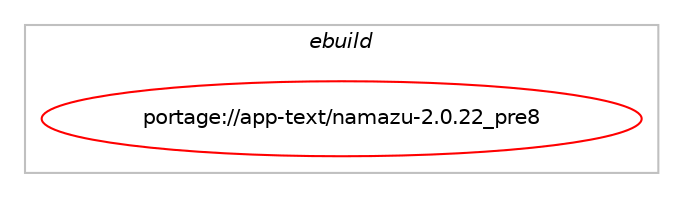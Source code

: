 digraph prolog {

# *************
# Graph options
# *************

newrank=true;
concentrate=true;
compound=true;
graph [rankdir=LR,fontname=Helvetica,fontsize=10,ranksep=1.5];#, ranksep=2.5, nodesep=0.2];
edge  [arrowhead=vee];
node  [fontname=Helvetica,fontsize=10];

# **********
# The ebuild
# **********

subgraph cluster_leftcol {
color=gray;
label=<<i>ebuild</i>>;
id [label="portage://app-text/namazu-2.0.22_pre8", color=red, width=4, href="../app-text/namazu-2.0.22_pre8.svg"];
}

# ****************
# The dependencies
# ****************

subgraph cluster_midcol {
color=gray;
label=<<i>dependencies</i>>;
subgraph cluster_compile {
fillcolor="#eeeeee";
style=filled;
label=<<i>compile</i>>;
# *** BEGIN UNKNOWN DEPENDENCY TYPE (TODO) ***
# id -> equal(use_conditional_group(positive,emacs,portage://app-text/namazu-2.0.22_pre8,[package_dependency(portage://app-text/namazu-2.0.22_pre8,install,no,app-editors,emacs,greaterequal,[23.1,,,23.1],any_different_slot,[])]))
# *** END UNKNOWN DEPENDENCY TYPE (TODO) ***

# *** BEGIN UNKNOWN DEPENDENCY TYPE (TODO) ***
# id -> equal(use_conditional_group(positive,l10n_ja,portage://app-text/namazu-2.0.22_pre8,[package_dependency(portage://app-text/namazu-2.0.22_pre8,install,no,app-i18n,nkf,none,[,,],[],[]),any_of_group([package_dependency(portage://app-text/namazu-2.0.22_pre8,install,no,dev-perl,Text-Kakasi,none,[,,],[],[]),package_dependency(portage://app-text/namazu-2.0.22_pre8,install,no,app-i18n,kakasi,none,[,,],[],[]),package_dependency(portage://app-text/namazu-2.0.22_pre8,install,no,app-text,chasen,none,[,,],[],[]),package_dependency(portage://app-text/namazu-2.0.22_pre8,install,no,app-text,mecab,none,[,,],[],[])])]))
# *** END UNKNOWN DEPENDENCY TYPE (TODO) ***

# *** BEGIN UNKNOWN DEPENDENCY TYPE (TODO) ***
# id -> equal(use_conditional_group(positive,nls,portage://app-text/namazu-2.0.22_pre8,[package_dependency(portage://app-text/namazu-2.0.22_pre8,install,no,virtual,libintl,none,[,,],[],[])]))
# *** END UNKNOWN DEPENDENCY TYPE (TODO) ***

# *** BEGIN UNKNOWN DEPENDENCY TYPE (TODO) ***
# id -> equal(use_conditional_group(positive,tk,portage://app-text/namazu-2.0.22_pre8,[package_dependency(portage://app-text/namazu-2.0.22_pre8,install,no,dev-lang,tk,none,[,,],[slot(0)],[]),package_dependency(portage://app-text/namazu-2.0.22_pre8,install,no,www-client,lynx,none,[,,],[],[])]))
# *** END UNKNOWN DEPENDENCY TYPE (TODO) ***

# *** BEGIN UNKNOWN DEPENDENCY TYPE (TODO) ***
# id -> equal(package_dependency(portage://app-text/namazu-2.0.22_pre8,install,no,dev-perl,File-MMagic,none,[,,],[],[]))
# *** END UNKNOWN DEPENDENCY TYPE (TODO) ***

}
subgraph cluster_compileandrun {
fillcolor="#eeeeee";
style=filled;
label=<<i>compile and run</i>>;
}
subgraph cluster_run {
fillcolor="#eeeeee";
style=filled;
label=<<i>run</i>>;
# *** BEGIN UNKNOWN DEPENDENCY TYPE (TODO) ***
# id -> equal(use_conditional_group(positive,emacs,portage://app-text/namazu-2.0.22_pre8,[package_dependency(portage://app-text/namazu-2.0.22_pre8,run,no,app-editors,emacs,greaterequal,[23.1,,,23.1],any_different_slot,[])]))
# *** END UNKNOWN DEPENDENCY TYPE (TODO) ***

# *** BEGIN UNKNOWN DEPENDENCY TYPE (TODO) ***
# id -> equal(use_conditional_group(positive,l10n_ja,portage://app-text/namazu-2.0.22_pre8,[package_dependency(portage://app-text/namazu-2.0.22_pre8,run,no,app-i18n,nkf,none,[,,],[],[]),any_of_group([package_dependency(portage://app-text/namazu-2.0.22_pre8,run,no,dev-perl,Text-Kakasi,none,[,,],[],[]),package_dependency(portage://app-text/namazu-2.0.22_pre8,run,no,app-i18n,kakasi,none,[,,],[],[]),package_dependency(portage://app-text/namazu-2.0.22_pre8,run,no,app-text,chasen,none,[,,],[],[]),package_dependency(portage://app-text/namazu-2.0.22_pre8,run,no,app-text,mecab,none,[,,],[],[])])]))
# *** END UNKNOWN DEPENDENCY TYPE (TODO) ***

# *** BEGIN UNKNOWN DEPENDENCY TYPE (TODO) ***
# id -> equal(use_conditional_group(positive,nls,portage://app-text/namazu-2.0.22_pre8,[package_dependency(portage://app-text/namazu-2.0.22_pre8,run,no,virtual,libintl,none,[,,],[],[])]))
# *** END UNKNOWN DEPENDENCY TYPE (TODO) ***

# *** BEGIN UNKNOWN DEPENDENCY TYPE (TODO) ***
# id -> equal(use_conditional_group(positive,tk,portage://app-text/namazu-2.0.22_pre8,[package_dependency(portage://app-text/namazu-2.0.22_pre8,run,no,dev-lang,tk,none,[,,],[slot(0)],[]),package_dependency(portage://app-text/namazu-2.0.22_pre8,run,no,www-client,lynx,none,[,,],[],[])]))
# *** END UNKNOWN DEPENDENCY TYPE (TODO) ***

# *** BEGIN UNKNOWN DEPENDENCY TYPE (TODO) ***
# id -> equal(package_dependency(portage://app-text/namazu-2.0.22_pre8,run,no,dev-perl,File-MMagic,none,[,,],[],[]))
# *** END UNKNOWN DEPENDENCY TYPE (TODO) ***

}
}

# **************
# The candidates
# **************

subgraph cluster_choices {
rank=same;
color=gray;
label=<<i>candidates</i>>;

}

}
